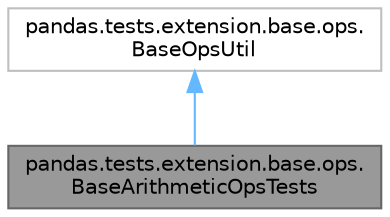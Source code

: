 digraph "pandas.tests.extension.base.ops.BaseArithmeticOpsTests"
{
 // LATEX_PDF_SIZE
  bgcolor="transparent";
  edge [fontname=Helvetica,fontsize=10,labelfontname=Helvetica,labelfontsize=10];
  node [fontname=Helvetica,fontsize=10,shape=box,height=0.2,width=0.4];
  Node1 [id="Node000001",label="pandas.tests.extension.base.ops.\lBaseArithmeticOpsTests",height=0.2,width=0.4,color="gray40", fillcolor="grey60", style="filled", fontcolor="black",tooltip=" "];
  Node2 -> Node1 [id="edge1_Node000001_Node000002",dir="back",color="steelblue1",style="solid",tooltip=" "];
  Node2 [id="Node000002",label="pandas.tests.extension.base.ops.\lBaseOpsUtil",height=0.2,width=0.4,color="grey75", fillcolor="white", style="filled",URL="$d4/d66/classpandas_1_1tests_1_1extension_1_1base_1_1ops_1_1BaseOpsUtil.html",tooltip=" "];
}
